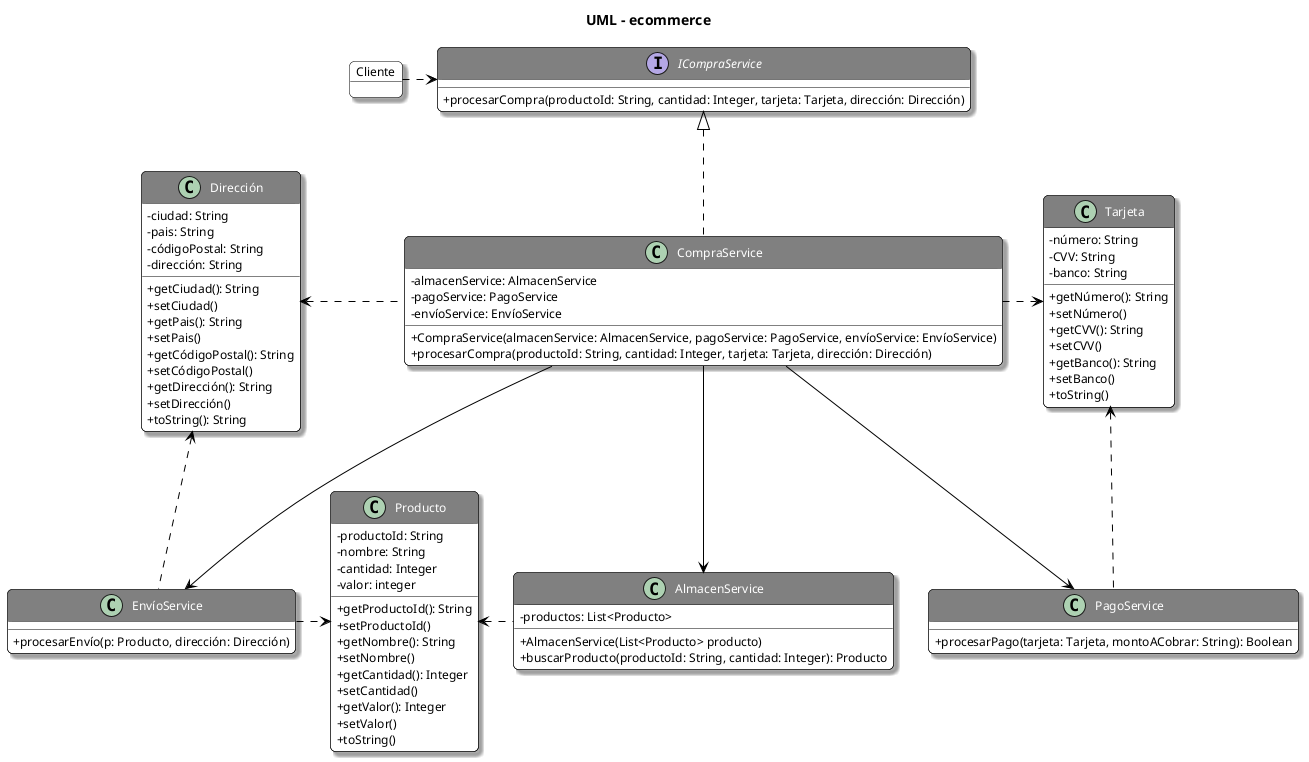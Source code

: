 @startuml
'https://plantuml.com/class-diagram
@startuml
'___________STYLES___________
title UML - ecommerce
skinparam classAttributeIconSize 0
skinparam backgroundColor White
skinparam RoundCorner 10
skinparam Shadowing true

skinparam class {
    ArrowColor Black
    BackgroundColor White
    HeaderBackgroundColor Gray
    BorderColor Black
    FontColor White
    FontSize 14
    AttributeFontSize 12
}

skinparam object{
    ArrowColor Black
    BackgroundColor White
    BorderColor Black
    FontColor Black
    FontSize 14
    AttributeFontSize 12
}

skinparam note {
    BackgroundColor LightYellow
    BorderColor Black
}

'___________UML___________

interface ICompraService{
+procesarCompra(productoId: String, cantidad: Integer, tarjeta: Tarjeta, dirección: Dirección)
}

class CompraService{
- almacenService: AlmacenService
- pagoService: PagoService
- envíoService: EnvíoService
+CompraService(almacenService: AlmacenService, pagoService: PagoService, envíoService: EnvíoService)
+procesarCompra(productoId: String, cantidad: Integer, tarjeta: Tarjeta, dirección: Dirección)
}

class AlmacenService{
-productos: List<Producto>
+AlmacenService(List<Producto> producto)
+buscarProducto(productoId: String, cantidad: Integer): Producto
}

class PagoService{
+procesarPago(tarjeta: Tarjeta, montoACobrar: String): Boolean
}

class EnvíoService{
+procesarEnvío(p: Producto, dirección: Dirección)
}

class Producto{
-productoId: String
-nombre: String
-cantidad: Integer
-valor: integer
+getProductoId(): String
+setProductoId()
+getNombre(): String
+setNombre()
+getCantidad(): Integer
+setCantidad()
+getValor(): Integer
+setValor()
+toString()
}

class Tarjeta{
-número: String
-CVV: String
-banco: String
+getNúmero(): String
+setNúmero()
+getCVV(): String
+setCVV()
+getBanco(): String
+setBanco()
+toString()
}

class Dirección{
-ciudad: String
-pais: String
-códigoPostal: String
-dirección: String
+getCiudad(): String
+setCiudad()
+getPais(): String
+setPais()
+getCódigoPostal(): String
+setCódigoPostal()
+getDirección(): String
+setDirección()
+toString(): String
}

object Cliente{
}

ICompraService <|.. CompraService
CompraService-->AlmacenService
CompraService-->PagoService
CompraService-->EnvíoService
Cliente .>ICompraService
CompraService.>Tarjeta
Dirección<.CompraService
EnvíoService.>Producto
Producto<.AlmacenService
Dirección<.EnvíoService
Tarjeta<.PagoService

@enduml